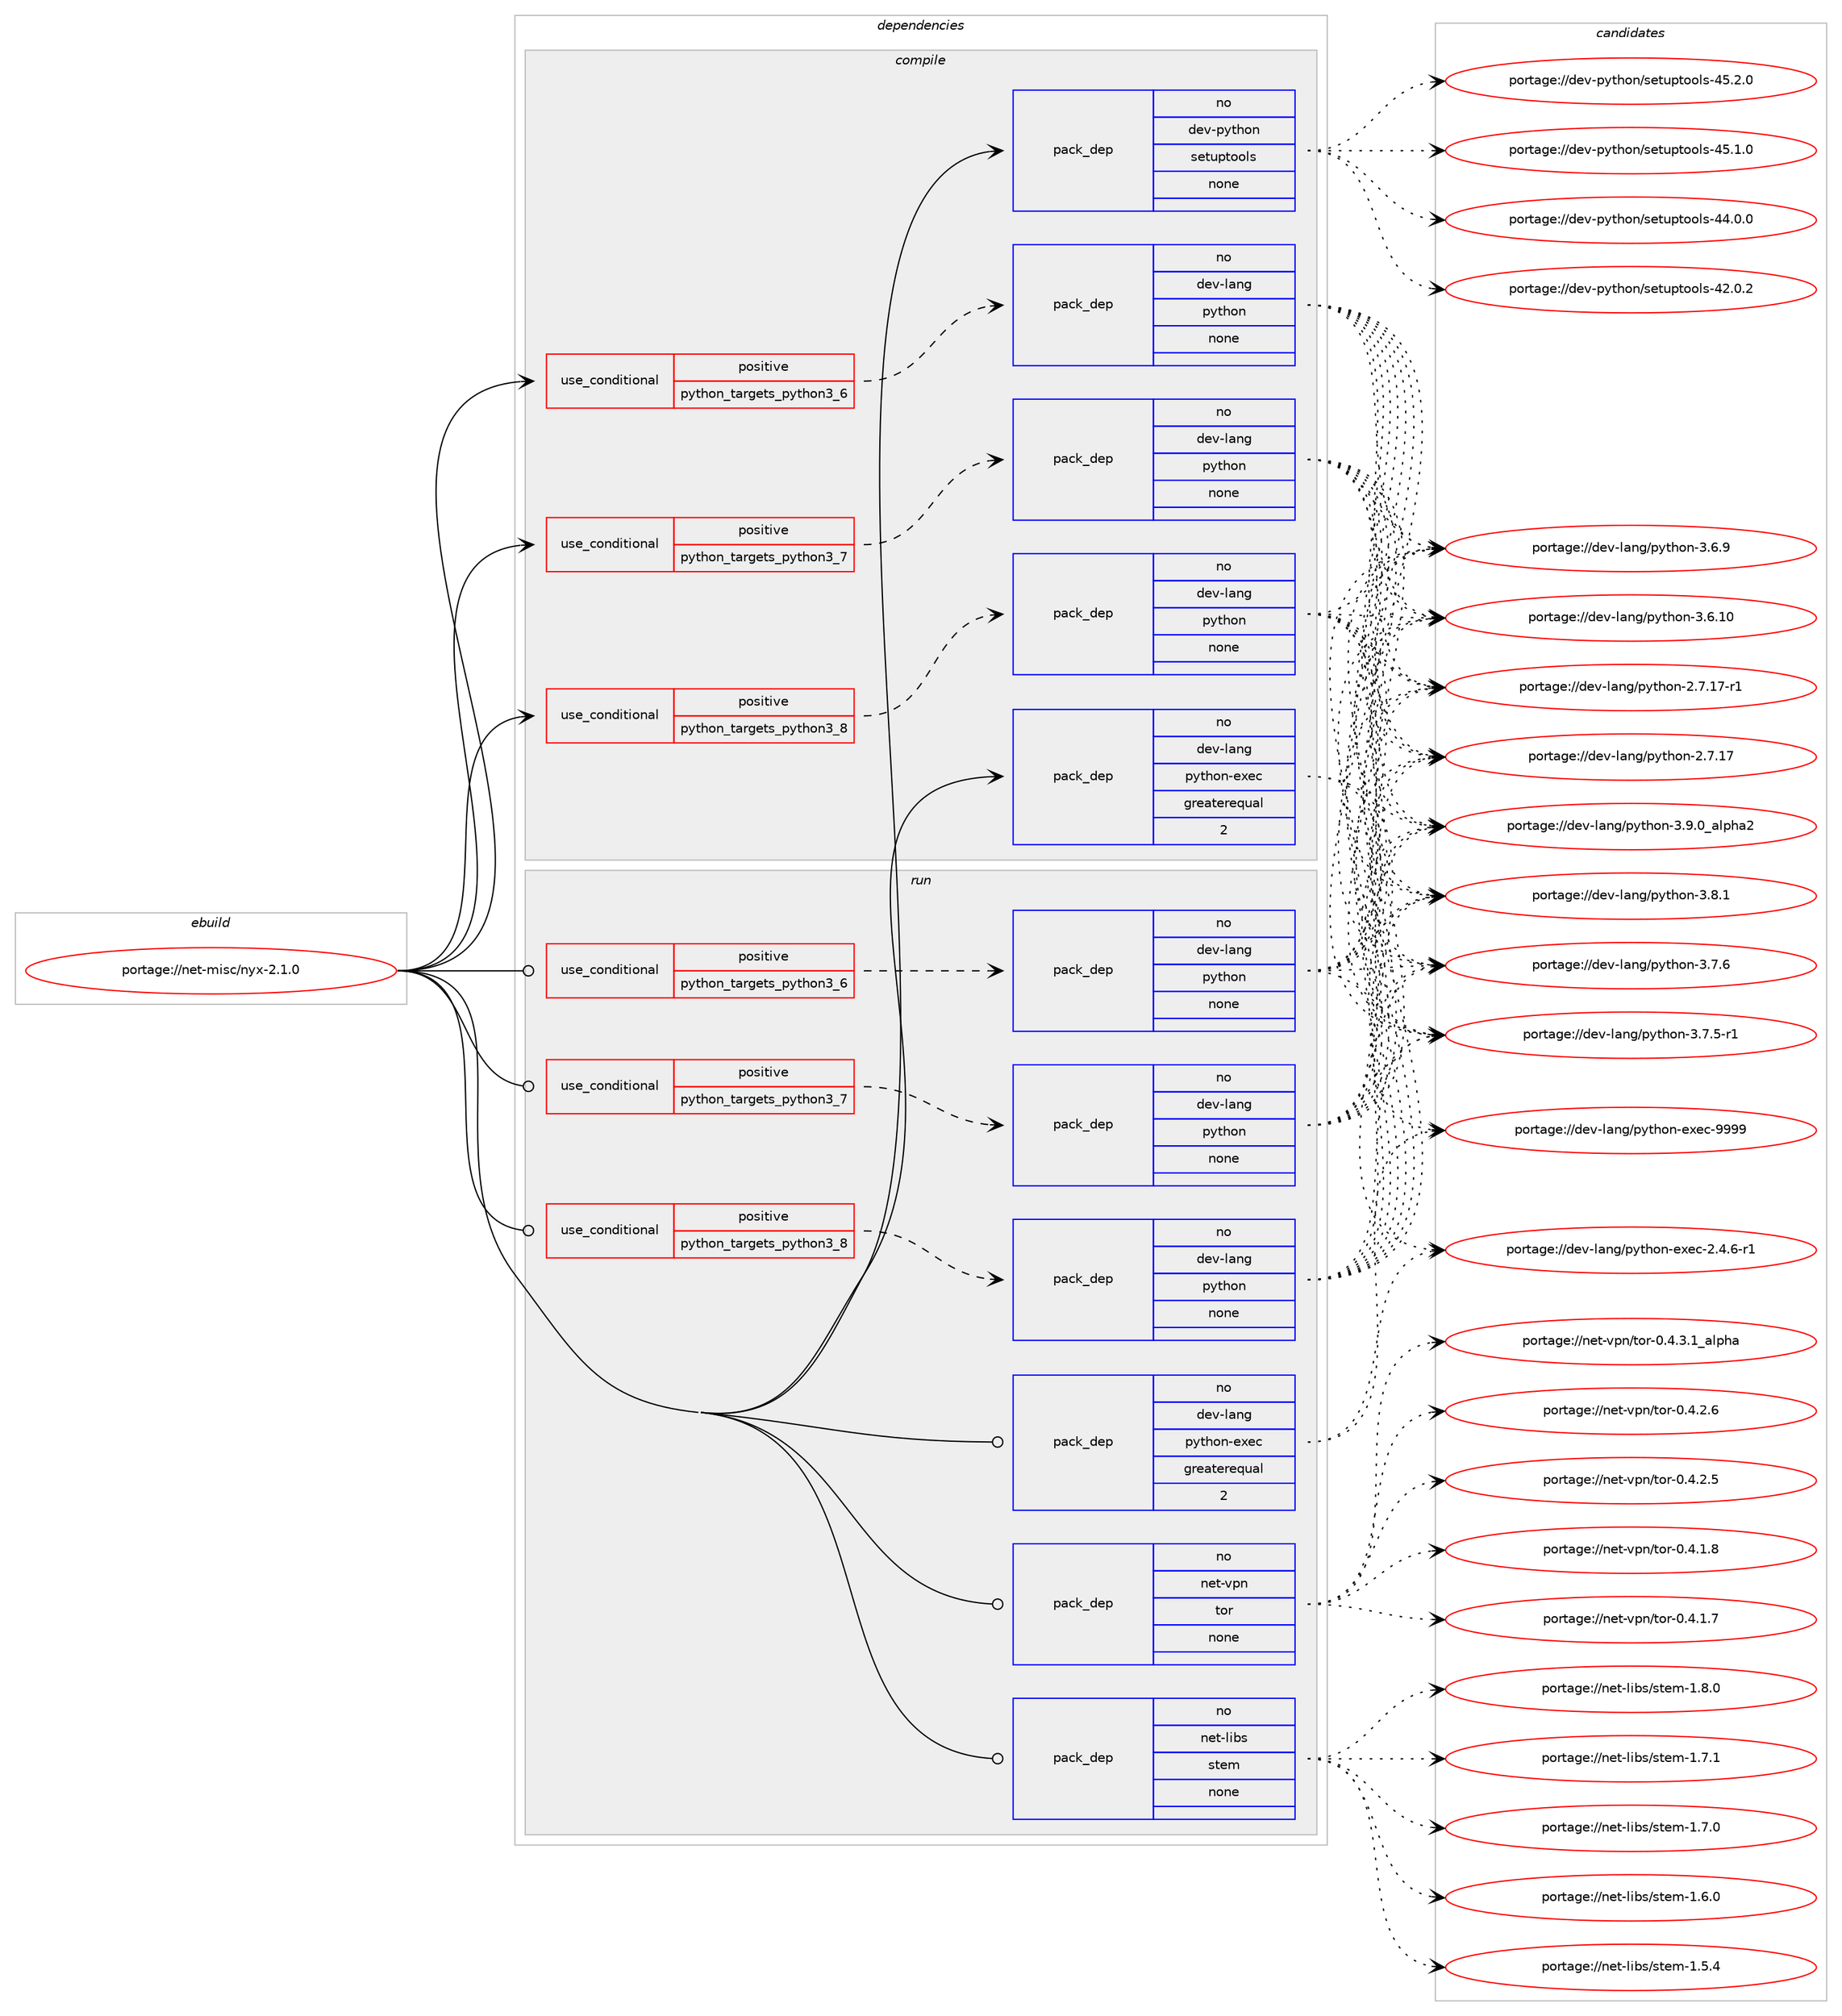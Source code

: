 digraph prolog {

# *************
# Graph options
# *************

newrank=true;
concentrate=true;
compound=true;
graph [rankdir=LR,fontname=Helvetica,fontsize=10,ranksep=1.5];#, ranksep=2.5, nodesep=0.2];
edge  [arrowhead=vee];
node  [fontname=Helvetica,fontsize=10];

# **********
# The ebuild
# **********

subgraph cluster_leftcol {
color=gray;
rank=same;
label=<<i>ebuild</i>>;
id [label="portage://net-misc/nyx-2.1.0", color=red, width=4, href="../net-misc/nyx-2.1.0.svg"];
}

# ****************
# The dependencies
# ****************

subgraph cluster_midcol {
color=gray;
label=<<i>dependencies</i>>;
subgraph cluster_compile {
fillcolor="#eeeeee";
style=filled;
label=<<i>compile</i>>;
subgraph cond25012 {
dependency121701 [label=<<TABLE BORDER="0" CELLBORDER="1" CELLSPACING="0" CELLPADDING="4"><TR><TD ROWSPAN="3" CELLPADDING="10">use_conditional</TD></TR><TR><TD>positive</TD></TR><TR><TD>python_targets_python3_6</TD></TR></TABLE>>, shape=none, color=red];
subgraph pack94608 {
dependency121702 [label=<<TABLE BORDER="0" CELLBORDER="1" CELLSPACING="0" CELLPADDING="4" WIDTH="220"><TR><TD ROWSPAN="6" CELLPADDING="30">pack_dep</TD></TR><TR><TD WIDTH="110">no</TD></TR><TR><TD>dev-lang</TD></TR><TR><TD>python</TD></TR><TR><TD>none</TD></TR><TR><TD></TD></TR></TABLE>>, shape=none, color=blue];
}
dependency121701:e -> dependency121702:w [weight=20,style="dashed",arrowhead="vee"];
}
id:e -> dependency121701:w [weight=20,style="solid",arrowhead="vee"];
subgraph cond25013 {
dependency121703 [label=<<TABLE BORDER="0" CELLBORDER="1" CELLSPACING="0" CELLPADDING="4"><TR><TD ROWSPAN="3" CELLPADDING="10">use_conditional</TD></TR><TR><TD>positive</TD></TR><TR><TD>python_targets_python3_7</TD></TR></TABLE>>, shape=none, color=red];
subgraph pack94609 {
dependency121704 [label=<<TABLE BORDER="0" CELLBORDER="1" CELLSPACING="0" CELLPADDING="4" WIDTH="220"><TR><TD ROWSPAN="6" CELLPADDING="30">pack_dep</TD></TR><TR><TD WIDTH="110">no</TD></TR><TR><TD>dev-lang</TD></TR><TR><TD>python</TD></TR><TR><TD>none</TD></TR><TR><TD></TD></TR></TABLE>>, shape=none, color=blue];
}
dependency121703:e -> dependency121704:w [weight=20,style="dashed",arrowhead="vee"];
}
id:e -> dependency121703:w [weight=20,style="solid",arrowhead="vee"];
subgraph cond25014 {
dependency121705 [label=<<TABLE BORDER="0" CELLBORDER="1" CELLSPACING="0" CELLPADDING="4"><TR><TD ROWSPAN="3" CELLPADDING="10">use_conditional</TD></TR><TR><TD>positive</TD></TR><TR><TD>python_targets_python3_8</TD></TR></TABLE>>, shape=none, color=red];
subgraph pack94610 {
dependency121706 [label=<<TABLE BORDER="0" CELLBORDER="1" CELLSPACING="0" CELLPADDING="4" WIDTH="220"><TR><TD ROWSPAN="6" CELLPADDING="30">pack_dep</TD></TR><TR><TD WIDTH="110">no</TD></TR><TR><TD>dev-lang</TD></TR><TR><TD>python</TD></TR><TR><TD>none</TD></TR><TR><TD></TD></TR></TABLE>>, shape=none, color=blue];
}
dependency121705:e -> dependency121706:w [weight=20,style="dashed",arrowhead="vee"];
}
id:e -> dependency121705:w [weight=20,style="solid",arrowhead="vee"];
subgraph pack94611 {
dependency121707 [label=<<TABLE BORDER="0" CELLBORDER="1" CELLSPACING="0" CELLPADDING="4" WIDTH="220"><TR><TD ROWSPAN="6" CELLPADDING="30">pack_dep</TD></TR><TR><TD WIDTH="110">no</TD></TR><TR><TD>dev-lang</TD></TR><TR><TD>python-exec</TD></TR><TR><TD>greaterequal</TD></TR><TR><TD>2</TD></TR></TABLE>>, shape=none, color=blue];
}
id:e -> dependency121707:w [weight=20,style="solid",arrowhead="vee"];
subgraph pack94612 {
dependency121708 [label=<<TABLE BORDER="0" CELLBORDER="1" CELLSPACING="0" CELLPADDING="4" WIDTH="220"><TR><TD ROWSPAN="6" CELLPADDING="30">pack_dep</TD></TR><TR><TD WIDTH="110">no</TD></TR><TR><TD>dev-python</TD></TR><TR><TD>setuptools</TD></TR><TR><TD>none</TD></TR><TR><TD></TD></TR></TABLE>>, shape=none, color=blue];
}
id:e -> dependency121708:w [weight=20,style="solid",arrowhead="vee"];
}
subgraph cluster_compileandrun {
fillcolor="#eeeeee";
style=filled;
label=<<i>compile and run</i>>;
}
subgraph cluster_run {
fillcolor="#eeeeee";
style=filled;
label=<<i>run</i>>;
subgraph cond25015 {
dependency121709 [label=<<TABLE BORDER="0" CELLBORDER="1" CELLSPACING="0" CELLPADDING="4"><TR><TD ROWSPAN="3" CELLPADDING="10">use_conditional</TD></TR><TR><TD>positive</TD></TR><TR><TD>python_targets_python3_6</TD></TR></TABLE>>, shape=none, color=red];
subgraph pack94613 {
dependency121710 [label=<<TABLE BORDER="0" CELLBORDER="1" CELLSPACING="0" CELLPADDING="4" WIDTH="220"><TR><TD ROWSPAN="6" CELLPADDING="30">pack_dep</TD></TR><TR><TD WIDTH="110">no</TD></TR><TR><TD>dev-lang</TD></TR><TR><TD>python</TD></TR><TR><TD>none</TD></TR><TR><TD></TD></TR></TABLE>>, shape=none, color=blue];
}
dependency121709:e -> dependency121710:w [weight=20,style="dashed",arrowhead="vee"];
}
id:e -> dependency121709:w [weight=20,style="solid",arrowhead="odot"];
subgraph cond25016 {
dependency121711 [label=<<TABLE BORDER="0" CELLBORDER="1" CELLSPACING="0" CELLPADDING="4"><TR><TD ROWSPAN="3" CELLPADDING="10">use_conditional</TD></TR><TR><TD>positive</TD></TR><TR><TD>python_targets_python3_7</TD></TR></TABLE>>, shape=none, color=red];
subgraph pack94614 {
dependency121712 [label=<<TABLE BORDER="0" CELLBORDER="1" CELLSPACING="0" CELLPADDING="4" WIDTH="220"><TR><TD ROWSPAN="6" CELLPADDING="30">pack_dep</TD></TR><TR><TD WIDTH="110">no</TD></TR><TR><TD>dev-lang</TD></TR><TR><TD>python</TD></TR><TR><TD>none</TD></TR><TR><TD></TD></TR></TABLE>>, shape=none, color=blue];
}
dependency121711:e -> dependency121712:w [weight=20,style="dashed",arrowhead="vee"];
}
id:e -> dependency121711:w [weight=20,style="solid",arrowhead="odot"];
subgraph cond25017 {
dependency121713 [label=<<TABLE BORDER="0" CELLBORDER="1" CELLSPACING="0" CELLPADDING="4"><TR><TD ROWSPAN="3" CELLPADDING="10">use_conditional</TD></TR><TR><TD>positive</TD></TR><TR><TD>python_targets_python3_8</TD></TR></TABLE>>, shape=none, color=red];
subgraph pack94615 {
dependency121714 [label=<<TABLE BORDER="0" CELLBORDER="1" CELLSPACING="0" CELLPADDING="4" WIDTH="220"><TR><TD ROWSPAN="6" CELLPADDING="30">pack_dep</TD></TR><TR><TD WIDTH="110">no</TD></TR><TR><TD>dev-lang</TD></TR><TR><TD>python</TD></TR><TR><TD>none</TD></TR><TR><TD></TD></TR></TABLE>>, shape=none, color=blue];
}
dependency121713:e -> dependency121714:w [weight=20,style="dashed",arrowhead="vee"];
}
id:e -> dependency121713:w [weight=20,style="solid",arrowhead="odot"];
subgraph pack94616 {
dependency121715 [label=<<TABLE BORDER="0" CELLBORDER="1" CELLSPACING="0" CELLPADDING="4" WIDTH="220"><TR><TD ROWSPAN="6" CELLPADDING="30">pack_dep</TD></TR><TR><TD WIDTH="110">no</TD></TR><TR><TD>dev-lang</TD></TR><TR><TD>python-exec</TD></TR><TR><TD>greaterequal</TD></TR><TR><TD>2</TD></TR></TABLE>>, shape=none, color=blue];
}
id:e -> dependency121715:w [weight=20,style="solid",arrowhead="odot"];
subgraph pack94617 {
dependency121716 [label=<<TABLE BORDER="0" CELLBORDER="1" CELLSPACING="0" CELLPADDING="4" WIDTH="220"><TR><TD ROWSPAN="6" CELLPADDING="30">pack_dep</TD></TR><TR><TD WIDTH="110">no</TD></TR><TR><TD>net-libs</TD></TR><TR><TD>stem</TD></TR><TR><TD>none</TD></TR><TR><TD></TD></TR></TABLE>>, shape=none, color=blue];
}
id:e -> dependency121716:w [weight=20,style="solid",arrowhead="odot"];
subgraph pack94618 {
dependency121717 [label=<<TABLE BORDER="0" CELLBORDER="1" CELLSPACING="0" CELLPADDING="4" WIDTH="220"><TR><TD ROWSPAN="6" CELLPADDING="30">pack_dep</TD></TR><TR><TD WIDTH="110">no</TD></TR><TR><TD>net-vpn</TD></TR><TR><TD>tor</TD></TR><TR><TD>none</TD></TR><TR><TD></TD></TR></TABLE>>, shape=none, color=blue];
}
id:e -> dependency121717:w [weight=20,style="solid",arrowhead="odot"];
}
}

# **************
# The candidates
# **************

subgraph cluster_choices {
rank=same;
color=gray;
label=<<i>candidates</i>>;

subgraph choice94608 {
color=black;
nodesep=1;
choice10010111845108971101034711212111610411111045514657464895971081121049750 [label="portage://dev-lang/python-3.9.0_alpha2", color=red, width=4,href="../dev-lang/python-3.9.0_alpha2.svg"];
choice100101118451089711010347112121116104111110455146564649 [label="portage://dev-lang/python-3.8.1", color=red, width=4,href="../dev-lang/python-3.8.1.svg"];
choice100101118451089711010347112121116104111110455146554654 [label="portage://dev-lang/python-3.7.6", color=red, width=4,href="../dev-lang/python-3.7.6.svg"];
choice1001011184510897110103471121211161041111104551465546534511449 [label="portage://dev-lang/python-3.7.5-r1", color=red, width=4,href="../dev-lang/python-3.7.5-r1.svg"];
choice100101118451089711010347112121116104111110455146544657 [label="portage://dev-lang/python-3.6.9", color=red, width=4,href="../dev-lang/python-3.6.9.svg"];
choice10010111845108971101034711212111610411111045514654464948 [label="portage://dev-lang/python-3.6.10", color=red, width=4,href="../dev-lang/python-3.6.10.svg"];
choice100101118451089711010347112121116104111110455046554649554511449 [label="portage://dev-lang/python-2.7.17-r1", color=red, width=4,href="../dev-lang/python-2.7.17-r1.svg"];
choice10010111845108971101034711212111610411111045504655464955 [label="portage://dev-lang/python-2.7.17", color=red, width=4,href="../dev-lang/python-2.7.17.svg"];
dependency121702:e -> choice10010111845108971101034711212111610411111045514657464895971081121049750:w [style=dotted,weight="100"];
dependency121702:e -> choice100101118451089711010347112121116104111110455146564649:w [style=dotted,weight="100"];
dependency121702:e -> choice100101118451089711010347112121116104111110455146554654:w [style=dotted,weight="100"];
dependency121702:e -> choice1001011184510897110103471121211161041111104551465546534511449:w [style=dotted,weight="100"];
dependency121702:e -> choice100101118451089711010347112121116104111110455146544657:w [style=dotted,weight="100"];
dependency121702:e -> choice10010111845108971101034711212111610411111045514654464948:w [style=dotted,weight="100"];
dependency121702:e -> choice100101118451089711010347112121116104111110455046554649554511449:w [style=dotted,weight="100"];
dependency121702:e -> choice10010111845108971101034711212111610411111045504655464955:w [style=dotted,weight="100"];
}
subgraph choice94609 {
color=black;
nodesep=1;
choice10010111845108971101034711212111610411111045514657464895971081121049750 [label="portage://dev-lang/python-3.9.0_alpha2", color=red, width=4,href="../dev-lang/python-3.9.0_alpha2.svg"];
choice100101118451089711010347112121116104111110455146564649 [label="portage://dev-lang/python-3.8.1", color=red, width=4,href="../dev-lang/python-3.8.1.svg"];
choice100101118451089711010347112121116104111110455146554654 [label="portage://dev-lang/python-3.7.6", color=red, width=4,href="../dev-lang/python-3.7.6.svg"];
choice1001011184510897110103471121211161041111104551465546534511449 [label="portage://dev-lang/python-3.7.5-r1", color=red, width=4,href="../dev-lang/python-3.7.5-r1.svg"];
choice100101118451089711010347112121116104111110455146544657 [label="portage://dev-lang/python-3.6.9", color=red, width=4,href="../dev-lang/python-3.6.9.svg"];
choice10010111845108971101034711212111610411111045514654464948 [label="portage://dev-lang/python-3.6.10", color=red, width=4,href="../dev-lang/python-3.6.10.svg"];
choice100101118451089711010347112121116104111110455046554649554511449 [label="portage://dev-lang/python-2.7.17-r1", color=red, width=4,href="../dev-lang/python-2.7.17-r1.svg"];
choice10010111845108971101034711212111610411111045504655464955 [label="portage://dev-lang/python-2.7.17", color=red, width=4,href="../dev-lang/python-2.7.17.svg"];
dependency121704:e -> choice10010111845108971101034711212111610411111045514657464895971081121049750:w [style=dotted,weight="100"];
dependency121704:e -> choice100101118451089711010347112121116104111110455146564649:w [style=dotted,weight="100"];
dependency121704:e -> choice100101118451089711010347112121116104111110455146554654:w [style=dotted,weight="100"];
dependency121704:e -> choice1001011184510897110103471121211161041111104551465546534511449:w [style=dotted,weight="100"];
dependency121704:e -> choice100101118451089711010347112121116104111110455146544657:w [style=dotted,weight="100"];
dependency121704:e -> choice10010111845108971101034711212111610411111045514654464948:w [style=dotted,weight="100"];
dependency121704:e -> choice100101118451089711010347112121116104111110455046554649554511449:w [style=dotted,weight="100"];
dependency121704:e -> choice10010111845108971101034711212111610411111045504655464955:w [style=dotted,weight="100"];
}
subgraph choice94610 {
color=black;
nodesep=1;
choice10010111845108971101034711212111610411111045514657464895971081121049750 [label="portage://dev-lang/python-3.9.0_alpha2", color=red, width=4,href="../dev-lang/python-3.9.0_alpha2.svg"];
choice100101118451089711010347112121116104111110455146564649 [label="portage://dev-lang/python-3.8.1", color=red, width=4,href="../dev-lang/python-3.8.1.svg"];
choice100101118451089711010347112121116104111110455146554654 [label="portage://dev-lang/python-3.7.6", color=red, width=4,href="../dev-lang/python-3.7.6.svg"];
choice1001011184510897110103471121211161041111104551465546534511449 [label="portage://dev-lang/python-3.7.5-r1", color=red, width=4,href="../dev-lang/python-3.7.5-r1.svg"];
choice100101118451089711010347112121116104111110455146544657 [label="portage://dev-lang/python-3.6.9", color=red, width=4,href="../dev-lang/python-3.6.9.svg"];
choice10010111845108971101034711212111610411111045514654464948 [label="portage://dev-lang/python-3.6.10", color=red, width=4,href="../dev-lang/python-3.6.10.svg"];
choice100101118451089711010347112121116104111110455046554649554511449 [label="portage://dev-lang/python-2.7.17-r1", color=red, width=4,href="../dev-lang/python-2.7.17-r1.svg"];
choice10010111845108971101034711212111610411111045504655464955 [label="portage://dev-lang/python-2.7.17", color=red, width=4,href="../dev-lang/python-2.7.17.svg"];
dependency121706:e -> choice10010111845108971101034711212111610411111045514657464895971081121049750:w [style=dotted,weight="100"];
dependency121706:e -> choice100101118451089711010347112121116104111110455146564649:w [style=dotted,weight="100"];
dependency121706:e -> choice100101118451089711010347112121116104111110455146554654:w [style=dotted,weight="100"];
dependency121706:e -> choice1001011184510897110103471121211161041111104551465546534511449:w [style=dotted,weight="100"];
dependency121706:e -> choice100101118451089711010347112121116104111110455146544657:w [style=dotted,weight="100"];
dependency121706:e -> choice10010111845108971101034711212111610411111045514654464948:w [style=dotted,weight="100"];
dependency121706:e -> choice100101118451089711010347112121116104111110455046554649554511449:w [style=dotted,weight="100"];
dependency121706:e -> choice10010111845108971101034711212111610411111045504655464955:w [style=dotted,weight="100"];
}
subgraph choice94611 {
color=black;
nodesep=1;
choice10010111845108971101034711212111610411111045101120101994557575757 [label="portage://dev-lang/python-exec-9999", color=red, width=4,href="../dev-lang/python-exec-9999.svg"];
choice10010111845108971101034711212111610411111045101120101994550465246544511449 [label="portage://dev-lang/python-exec-2.4.6-r1", color=red, width=4,href="../dev-lang/python-exec-2.4.6-r1.svg"];
dependency121707:e -> choice10010111845108971101034711212111610411111045101120101994557575757:w [style=dotted,weight="100"];
dependency121707:e -> choice10010111845108971101034711212111610411111045101120101994550465246544511449:w [style=dotted,weight="100"];
}
subgraph choice94612 {
color=black;
nodesep=1;
choice100101118451121211161041111104711510111611711211611111110811545525346504648 [label="portage://dev-python/setuptools-45.2.0", color=red, width=4,href="../dev-python/setuptools-45.2.0.svg"];
choice100101118451121211161041111104711510111611711211611111110811545525346494648 [label="portage://dev-python/setuptools-45.1.0", color=red, width=4,href="../dev-python/setuptools-45.1.0.svg"];
choice100101118451121211161041111104711510111611711211611111110811545525246484648 [label="portage://dev-python/setuptools-44.0.0", color=red, width=4,href="../dev-python/setuptools-44.0.0.svg"];
choice100101118451121211161041111104711510111611711211611111110811545525046484650 [label="portage://dev-python/setuptools-42.0.2", color=red, width=4,href="../dev-python/setuptools-42.0.2.svg"];
dependency121708:e -> choice100101118451121211161041111104711510111611711211611111110811545525346504648:w [style=dotted,weight="100"];
dependency121708:e -> choice100101118451121211161041111104711510111611711211611111110811545525346494648:w [style=dotted,weight="100"];
dependency121708:e -> choice100101118451121211161041111104711510111611711211611111110811545525246484648:w [style=dotted,weight="100"];
dependency121708:e -> choice100101118451121211161041111104711510111611711211611111110811545525046484650:w [style=dotted,weight="100"];
}
subgraph choice94613 {
color=black;
nodesep=1;
choice10010111845108971101034711212111610411111045514657464895971081121049750 [label="portage://dev-lang/python-3.9.0_alpha2", color=red, width=4,href="../dev-lang/python-3.9.0_alpha2.svg"];
choice100101118451089711010347112121116104111110455146564649 [label="portage://dev-lang/python-3.8.1", color=red, width=4,href="../dev-lang/python-3.8.1.svg"];
choice100101118451089711010347112121116104111110455146554654 [label="portage://dev-lang/python-3.7.6", color=red, width=4,href="../dev-lang/python-3.7.6.svg"];
choice1001011184510897110103471121211161041111104551465546534511449 [label="portage://dev-lang/python-3.7.5-r1", color=red, width=4,href="../dev-lang/python-3.7.5-r1.svg"];
choice100101118451089711010347112121116104111110455146544657 [label="portage://dev-lang/python-3.6.9", color=red, width=4,href="../dev-lang/python-3.6.9.svg"];
choice10010111845108971101034711212111610411111045514654464948 [label="portage://dev-lang/python-3.6.10", color=red, width=4,href="../dev-lang/python-3.6.10.svg"];
choice100101118451089711010347112121116104111110455046554649554511449 [label="portage://dev-lang/python-2.7.17-r1", color=red, width=4,href="../dev-lang/python-2.7.17-r1.svg"];
choice10010111845108971101034711212111610411111045504655464955 [label="portage://dev-lang/python-2.7.17", color=red, width=4,href="../dev-lang/python-2.7.17.svg"];
dependency121710:e -> choice10010111845108971101034711212111610411111045514657464895971081121049750:w [style=dotted,weight="100"];
dependency121710:e -> choice100101118451089711010347112121116104111110455146564649:w [style=dotted,weight="100"];
dependency121710:e -> choice100101118451089711010347112121116104111110455146554654:w [style=dotted,weight="100"];
dependency121710:e -> choice1001011184510897110103471121211161041111104551465546534511449:w [style=dotted,weight="100"];
dependency121710:e -> choice100101118451089711010347112121116104111110455146544657:w [style=dotted,weight="100"];
dependency121710:e -> choice10010111845108971101034711212111610411111045514654464948:w [style=dotted,weight="100"];
dependency121710:e -> choice100101118451089711010347112121116104111110455046554649554511449:w [style=dotted,weight="100"];
dependency121710:e -> choice10010111845108971101034711212111610411111045504655464955:w [style=dotted,weight="100"];
}
subgraph choice94614 {
color=black;
nodesep=1;
choice10010111845108971101034711212111610411111045514657464895971081121049750 [label="portage://dev-lang/python-3.9.0_alpha2", color=red, width=4,href="../dev-lang/python-3.9.0_alpha2.svg"];
choice100101118451089711010347112121116104111110455146564649 [label="portage://dev-lang/python-3.8.1", color=red, width=4,href="../dev-lang/python-3.8.1.svg"];
choice100101118451089711010347112121116104111110455146554654 [label="portage://dev-lang/python-3.7.6", color=red, width=4,href="../dev-lang/python-3.7.6.svg"];
choice1001011184510897110103471121211161041111104551465546534511449 [label="portage://dev-lang/python-3.7.5-r1", color=red, width=4,href="../dev-lang/python-3.7.5-r1.svg"];
choice100101118451089711010347112121116104111110455146544657 [label="portage://dev-lang/python-3.6.9", color=red, width=4,href="../dev-lang/python-3.6.9.svg"];
choice10010111845108971101034711212111610411111045514654464948 [label="portage://dev-lang/python-3.6.10", color=red, width=4,href="../dev-lang/python-3.6.10.svg"];
choice100101118451089711010347112121116104111110455046554649554511449 [label="portage://dev-lang/python-2.7.17-r1", color=red, width=4,href="../dev-lang/python-2.7.17-r1.svg"];
choice10010111845108971101034711212111610411111045504655464955 [label="portage://dev-lang/python-2.7.17", color=red, width=4,href="../dev-lang/python-2.7.17.svg"];
dependency121712:e -> choice10010111845108971101034711212111610411111045514657464895971081121049750:w [style=dotted,weight="100"];
dependency121712:e -> choice100101118451089711010347112121116104111110455146564649:w [style=dotted,weight="100"];
dependency121712:e -> choice100101118451089711010347112121116104111110455146554654:w [style=dotted,weight="100"];
dependency121712:e -> choice1001011184510897110103471121211161041111104551465546534511449:w [style=dotted,weight="100"];
dependency121712:e -> choice100101118451089711010347112121116104111110455146544657:w [style=dotted,weight="100"];
dependency121712:e -> choice10010111845108971101034711212111610411111045514654464948:w [style=dotted,weight="100"];
dependency121712:e -> choice100101118451089711010347112121116104111110455046554649554511449:w [style=dotted,weight="100"];
dependency121712:e -> choice10010111845108971101034711212111610411111045504655464955:w [style=dotted,weight="100"];
}
subgraph choice94615 {
color=black;
nodesep=1;
choice10010111845108971101034711212111610411111045514657464895971081121049750 [label="portage://dev-lang/python-3.9.0_alpha2", color=red, width=4,href="../dev-lang/python-3.9.0_alpha2.svg"];
choice100101118451089711010347112121116104111110455146564649 [label="portage://dev-lang/python-3.8.1", color=red, width=4,href="../dev-lang/python-3.8.1.svg"];
choice100101118451089711010347112121116104111110455146554654 [label="portage://dev-lang/python-3.7.6", color=red, width=4,href="../dev-lang/python-3.7.6.svg"];
choice1001011184510897110103471121211161041111104551465546534511449 [label="portage://dev-lang/python-3.7.5-r1", color=red, width=4,href="../dev-lang/python-3.7.5-r1.svg"];
choice100101118451089711010347112121116104111110455146544657 [label="portage://dev-lang/python-3.6.9", color=red, width=4,href="../dev-lang/python-3.6.9.svg"];
choice10010111845108971101034711212111610411111045514654464948 [label="portage://dev-lang/python-3.6.10", color=red, width=4,href="../dev-lang/python-3.6.10.svg"];
choice100101118451089711010347112121116104111110455046554649554511449 [label="portage://dev-lang/python-2.7.17-r1", color=red, width=4,href="../dev-lang/python-2.7.17-r1.svg"];
choice10010111845108971101034711212111610411111045504655464955 [label="portage://dev-lang/python-2.7.17", color=red, width=4,href="../dev-lang/python-2.7.17.svg"];
dependency121714:e -> choice10010111845108971101034711212111610411111045514657464895971081121049750:w [style=dotted,weight="100"];
dependency121714:e -> choice100101118451089711010347112121116104111110455146564649:w [style=dotted,weight="100"];
dependency121714:e -> choice100101118451089711010347112121116104111110455146554654:w [style=dotted,weight="100"];
dependency121714:e -> choice1001011184510897110103471121211161041111104551465546534511449:w [style=dotted,weight="100"];
dependency121714:e -> choice100101118451089711010347112121116104111110455146544657:w [style=dotted,weight="100"];
dependency121714:e -> choice10010111845108971101034711212111610411111045514654464948:w [style=dotted,weight="100"];
dependency121714:e -> choice100101118451089711010347112121116104111110455046554649554511449:w [style=dotted,weight="100"];
dependency121714:e -> choice10010111845108971101034711212111610411111045504655464955:w [style=dotted,weight="100"];
}
subgraph choice94616 {
color=black;
nodesep=1;
choice10010111845108971101034711212111610411111045101120101994557575757 [label="portage://dev-lang/python-exec-9999", color=red, width=4,href="../dev-lang/python-exec-9999.svg"];
choice10010111845108971101034711212111610411111045101120101994550465246544511449 [label="portage://dev-lang/python-exec-2.4.6-r1", color=red, width=4,href="../dev-lang/python-exec-2.4.6-r1.svg"];
dependency121715:e -> choice10010111845108971101034711212111610411111045101120101994557575757:w [style=dotted,weight="100"];
dependency121715:e -> choice10010111845108971101034711212111610411111045101120101994550465246544511449:w [style=dotted,weight="100"];
}
subgraph choice94617 {
color=black;
nodesep=1;
choice110101116451081059811547115116101109454946564648 [label="portage://net-libs/stem-1.8.0", color=red, width=4,href="../net-libs/stem-1.8.0.svg"];
choice110101116451081059811547115116101109454946554649 [label="portage://net-libs/stem-1.7.1", color=red, width=4,href="../net-libs/stem-1.7.1.svg"];
choice110101116451081059811547115116101109454946554648 [label="portage://net-libs/stem-1.7.0", color=red, width=4,href="../net-libs/stem-1.7.0.svg"];
choice110101116451081059811547115116101109454946544648 [label="portage://net-libs/stem-1.6.0", color=red, width=4,href="../net-libs/stem-1.6.0.svg"];
choice110101116451081059811547115116101109454946534652 [label="portage://net-libs/stem-1.5.4", color=red, width=4,href="../net-libs/stem-1.5.4.svg"];
dependency121716:e -> choice110101116451081059811547115116101109454946564648:w [style=dotted,weight="100"];
dependency121716:e -> choice110101116451081059811547115116101109454946554649:w [style=dotted,weight="100"];
dependency121716:e -> choice110101116451081059811547115116101109454946554648:w [style=dotted,weight="100"];
dependency121716:e -> choice110101116451081059811547115116101109454946544648:w [style=dotted,weight="100"];
dependency121716:e -> choice110101116451081059811547115116101109454946534652:w [style=dotted,weight="100"];
}
subgraph choice94618 {
color=black;
nodesep=1;
choice11010111645118112110471161111144548465246514649959710811210497 [label="portage://net-vpn/tor-0.4.3.1_alpha", color=red, width=4,href="../net-vpn/tor-0.4.3.1_alpha.svg"];
choice11010111645118112110471161111144548465246504654 [label="portage://net-vpn/tor-0.4.2.6", color=red, width=4,href="../net-vpn/tor-0.4.2.6.svg"];
choice11010111645118112110471161111144548465246504653 [label="portage://net-vpn/tor-0.4.2.5", color=red, width=4,href="../net-vpn/tor-0.4.2.5.svg"];
choice11010111645118112110471161111144548465246494656 [label="portage://net-vpn/tor-0.4.1.8", color=red, width=4,href="../net-vpn/tor-0.4.1.8.svg"];
choice11010111645118112110471161111144548465246494655 [label="portage://net-vpn/tor-0.4.1.7", color=red, width=4,href="../net-vpn/tor-0.4.1.7.svg"];
dependency121717:e -> choice11010111645118112110471161111144548465246514649959710811210497:w [style=dotted,weight="100"];
dependency121717:e -> choice11010111645118112110471161111144548465246504654:w [style=dotted,weight="100"];
dependency121717:e -> choice11010111645118112110471161111144548465246504653:w [style=dotted,weight="100"];
dependency121717:e -> choice11010111645118112110471161111144548465246494656:w [style=dotted,weight="100"];
dependency121717:e -> choice11010111645118112110471161111144548465246494655:w [style=dotted,weight="100"];
}
}

}
